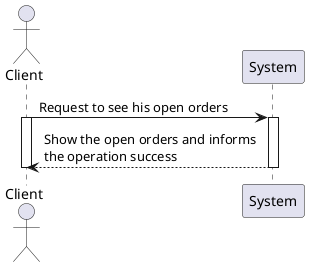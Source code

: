 @startuml
'https://plantuml.com/sequence-diagram

actor "Client" as EMPLOYEE
participant System as SYSTEM

EMPLOYEE -> SYSTEM : Request to see his open orders
activate EMPLOYEE
activate SYSTEM


SYSTEM --> EMPLOYEE : Show the open orders and informs\nthe operation success
deactivate SYSTEM
deactivate EMPLOYEE
@enduml